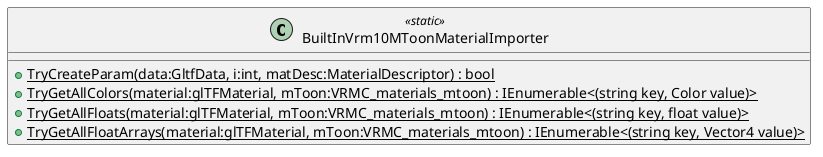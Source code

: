 @startuml
class BuiltInVrm10MToonMaterialImporter <<static>> {
    + {static} TryCreateParam(data:GltfData, i:int, matDesc:MaterialDescriptor) : bool
    + {static} TryGetAllColors(material:glTFMaterial, mToon:VRMC_materials_mtoon) : IEnumerable<(string key, Color value)>
    + {static} TryGetAllFloats(material:glTFMaterial, mToon:VRMC_materials_mtoon) : IEnumerable<(string key, float value)>
    + {static} TryGetAllFloatArrays(material:glTFMaterial, mToon:VRMC_materials_mtoon) : IEnumerable<(string key, Vector4 value)>
}
@enduml
